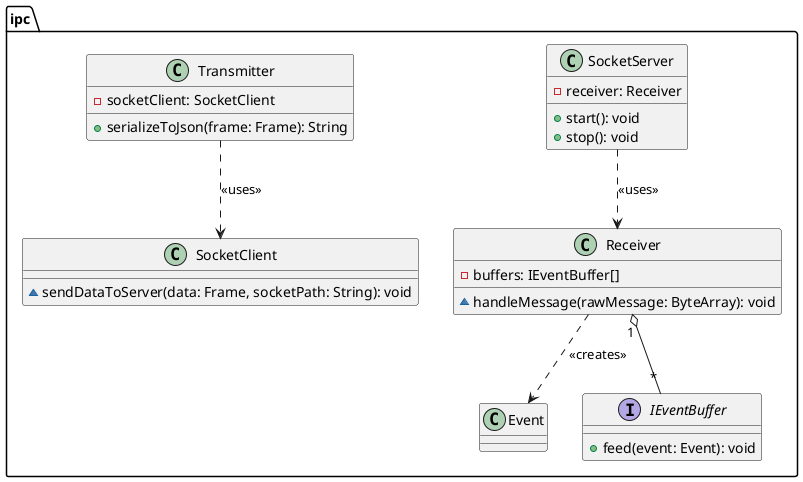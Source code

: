 @startuml
package ipc {
/'
------------------------------
Server
------------------------------
'/
    ' The channel
    class SocketServer {
        -receiver: Receiver
        +start(): void
        +stop(): void
    }
    SocketServer ..> Receiver: <<uses>>

    class Receiver {
        -buffers: IEventBuffer[]
        ~handleMessage(rawMessage: ByteArray): void
    }
    Receiver ..> Event: <<creates>>
    Receiver "1" o-- "*" IEventBuffer

    interface IEventBuffer {
        +feed(event: Event): void
    }
/'
------------------------------
Client
------------------------------
'/
    ' The channel
    class SocketClient {
        ~sendDataToServer(data: Frame, socketPath: String): void
    }

    class Transmitter {
        -socketClient: SocketClient
        +serializeToJson(frame: Frame): String
    }
    Transmitter ..> SocketClient: <<uses>>
}
@enduml

